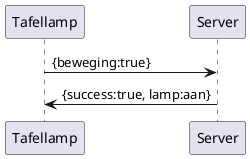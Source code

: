@startuml
Tafellamp -> Server: {beweging:true}
Server -> Tafellamp: {success:true, lamp:aan}
@enduml
